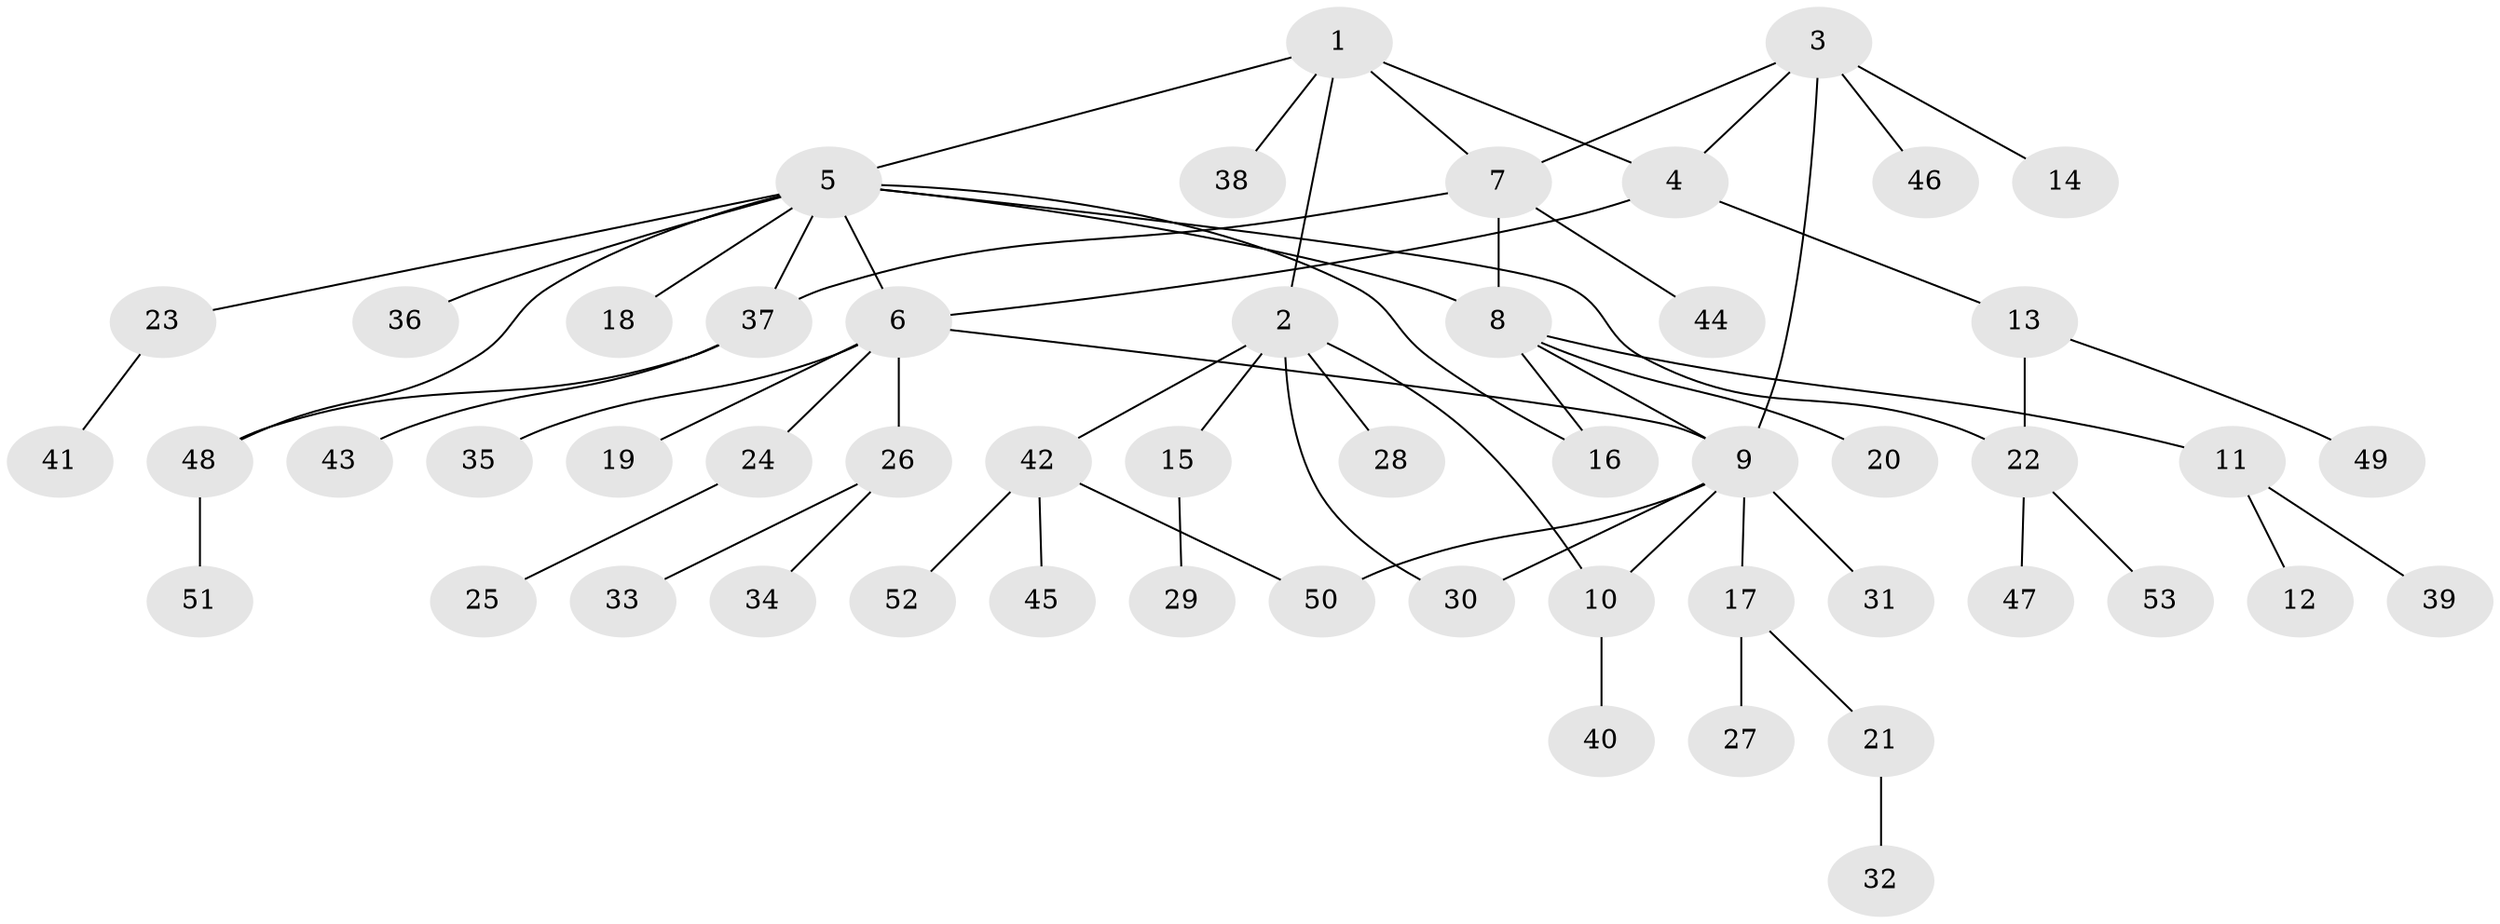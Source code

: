 // coarse degree distribution, {4: 0.05405405405405406, 6: 0.05405405405405406, 11: 0.02702702702702703, 5: 0.05405405405405406, 9: 0.02702702702702703, 2: 0.24324324324324326, 1: 0.4594594594594595, 3: 0.08108108108108109}
// Generated by graph-tools (version 1.1) at 2025/24/03/03/25 07:24:15]
// undirected, 53 vertices, 64 edges
graph export_dot {
graph [start="1"]
  node [color=gray90,style=filled];
  1;
  2;
  3;
  4;
  5;
  6;
  7;
  8;
  9;
  10;
  11;
  12;
  13;
  14;
  15;
  16;
  17;
  18;
  19;
  20;
  21;
  22;
  23;
  24;
  25;
  26;
  27;
  28;
  29;
  30;
  31;
  32;
  33;
  34;
  35;
  36;
  37;
  38;
  39;
  40;
  41;
  42;
  43;
  44;
  45;
  46;
  47;
  48;
  49;
  50;
  51;
  52;
  53;
  1 -- 2;
  1 -- 4;
  1 -- 5;
  1 -- 7;
  1 -- 38;
  2 -- 10;
  2 -- 15;
  2 -- 28;
  2 -- 30;
  2 -- 42;
  3 -- 4;
  3 -- 7;
  3 -- 9;
  3 -- 14;
  3 -- 46;
  4 -- 6;
  4 -- 13;
  5 -- 6;
  5 -- 8;
  5 -- 16;
  5 -- 18;
  5 -- 22;
  5 -- 23;
  5 -- 36;
  5 -- 37;
  5 -- 48;
  6 -- 9;
  6 -- 19;
  6 -- 24;
  6 -- 26;
  6 -- 35;
  7 -- 8;
  7 -- 37;
  7 -- 44;
  8 -- 9;
  8 -- 11;
  8 -- 16;
  8 -- 20;
  9 -- 10;
  9 -- 17;
  9 -- 30;
  9 -- 31;
  9 -- 50;
  10 -- 40;
  11 -- 12;
  11 -- 39;
  13 -- 22;
  13 -- 49;
  15 -- 29;
  17 -- 21;
  17 -- 27;
  21 -- 32;
  22 -- 47;
  22 -- 53;
  23 -- 41;
  24 -- 25;
  26 -- 33;
  26 -- 34;
  37 -- 43;
  37 -- 48;
  42 -- 45;
  42 -- 50;
  42 -- 52;
  48 -- 51;
}
